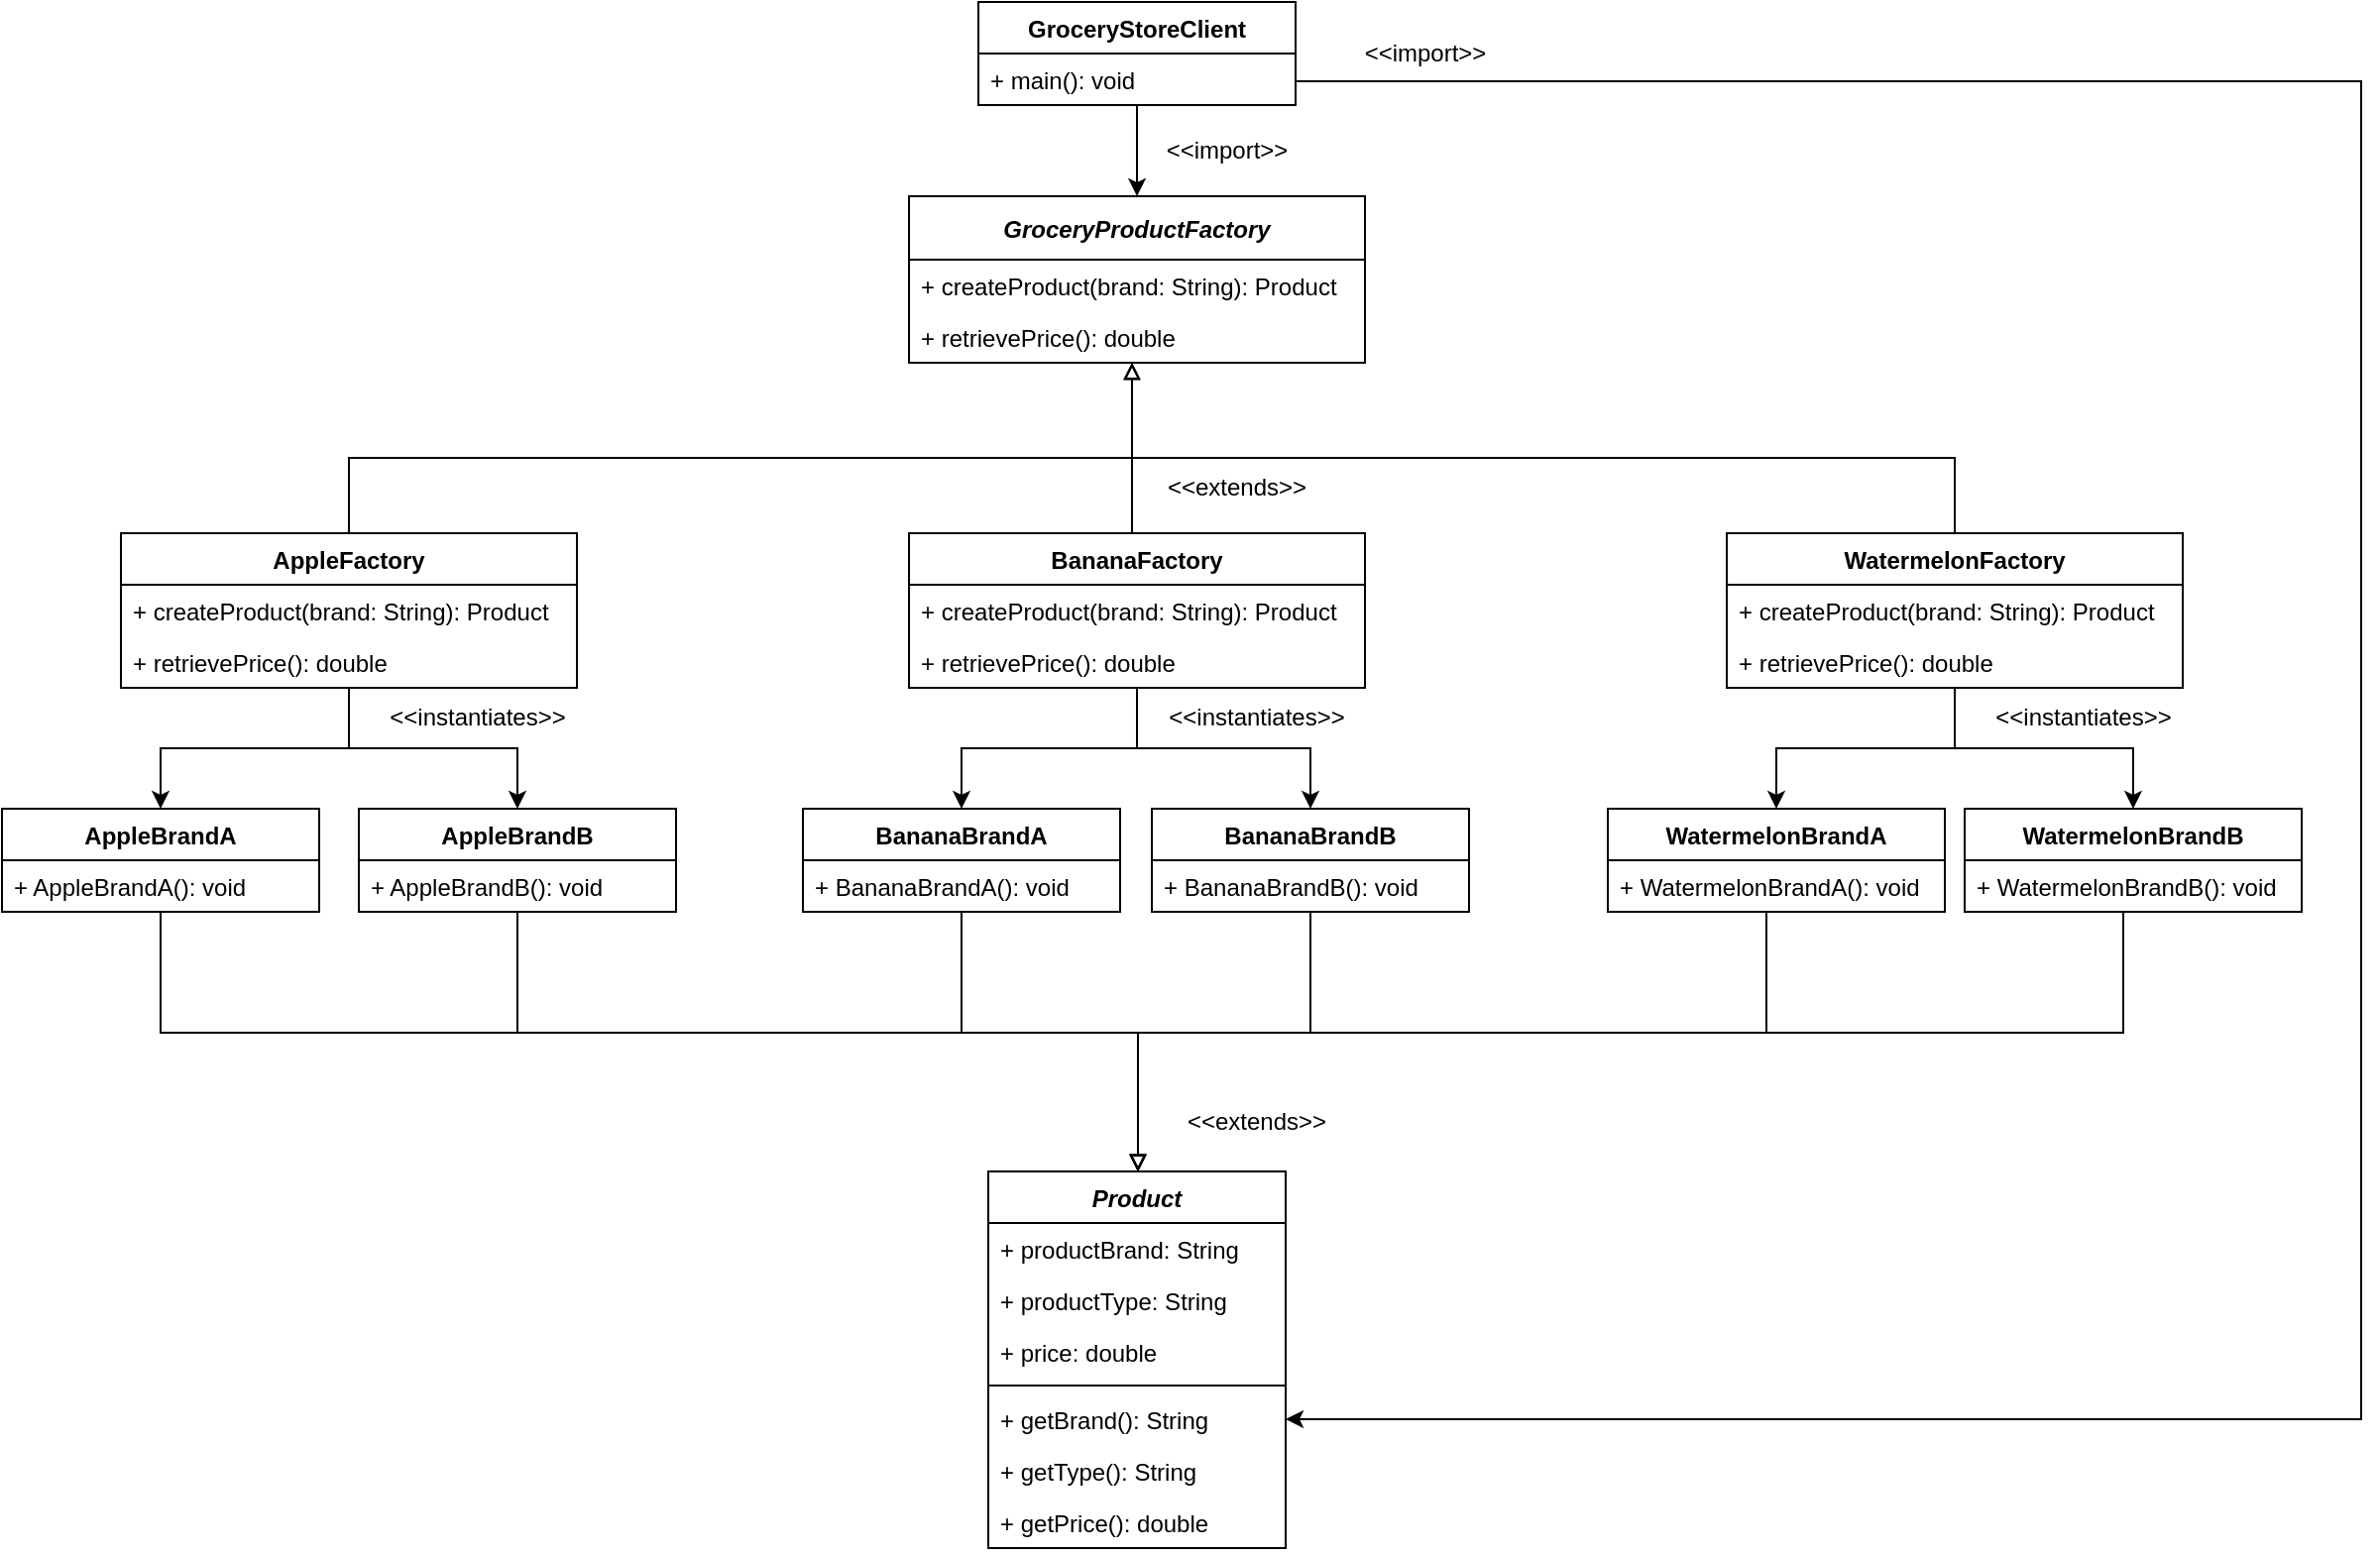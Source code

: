 <mxfile version="20.3.0" type="device" pages="3"><diagram id="hRQ8749bCgjX5-xJHxMm" name="Final Version"><mxGraphModel dx="1038" dy="649" grid="1" gridSize="10" guides="1" tooltips="1" connect="0" arrows="1" fold="1" page="1" pageScale="1" pageWidth="827" pageHeight="1169" math="0" shadow="0"><root><mxCell id="0"/><mxCell id="1" parent="0"/><mxCell id="YMmOtTDY3u9VK1Dxov4--88" style="edgeStyle=orthogonalEdgeStyle;rounded=0;orthogonalLoop=1;jettySize=auto;html=1;endArrow=block;endFill=0;" parent="1" source="YMmOtTDY3u9VK1Dxov4--63" target="YMmOtTDY3u9VK1Dxov4--29" edge="1"><mxGeometry relative="1" as="geometry"><Array as="points"><mxPoint x="670" y="620"/><mxPoint x="583" y="620"/></Array></mxGeometry></mxCell><mxCell id="YMmOtTDY3u9VK1Dxov4--89" style="edgeStyle=orthogonalEdgeStyle;rounded=0;orthogonalLoop=1;jettySize=auto;html=1;endArrow=block;endFill=0;" parent="1" source="YMmOtTDY3u9VK1Dxov4--55" target="YMmOtTDY3u9VK1Dxov4--29" edge="1"><mxGeometry relative="1" as="geometry"><Array as="points"><mxPoint x="494" y="620"/><mxPoint x="583" y="620"/></Array></mxGeometry></mxCell><mxCell id="YMmOtTDY3u9VK1Dxov4--90" style="edgeStyle=orthogonalEdgeStyle;rounded=0;orthogonalLoop=1;jettySize=auto;html=1;endArrow=block;endFill=0;" parent="1" source="YMmOtTDY3u9VK1Dxov4--69" target="YMmOtTDY3u9VK1Dxov4--29" edge="1"><mxGeometry relative="1" as="geometry"><Array as="points"><mxPoint x="270" y="620"/><mxPoint x="583" y="620"/></Array></mxGeometry></mxCell><mxCell id="YMmOtTDY3u9VK1Dxov4--91" style="edgeStyle=orthogonalEdgeStyle;rounded=0;orthogonalLoop=1;jettySize=auto;html=1;endArrow=block;endFill=0;" parent="1" source="YMmOtTDY3u9VK1Dxov4--66" target="YMmOtTDY3u9VK1Dxov4--29" edge="1"><mxGeometry relative="1" as="geometry"><Array as="points"><mxPoint x="90" y="620"/><mxPoint x="583" y="620"/></Array></mxGeometry></mxCell><mxCell id="YMmOtTDY3u9VK1Dxov4--92" style="edgeStyle=orthogonalEdgeStyle;rounded=0;orthogonalLoop=1;jettySize=auto;html=1;endArrow=block;endFill=0;" parent="1" source="YMmOtTDY3u9VK1Dxov4--72" target="YMmOtTDY3u9VK1Dxov4--29" edge="1"><mxGeometry relative="1" as="geometry"><Array as="points"><mxPoint x="900" y="620"/><mxPoint x="583" y="620"/></Array></mxGeometry></mxCell><mxCell id="YMmOtTDY3u9VK1Dxov4--93" style="edgeStyle=orthogonalEdgeStyle;rounded=0;orthogonalLoop=1;jettySize=auto;html=1;endArrow=block;endFill=0;" parent="1" source="YMmOtTDY3u9VK1Dxov4--75" target="YMmOtTDY3u9VK1Dxov4--29" edge="1"><mxGeometry relative="1" as="geometry"><Array as="points"><mxPoint x="1080" y="620"/><mxPoint x="583" y="620"/></Array></mxGeometry></mxCell><mxCell id="YMmOtTDY3u9VK1Dxov4--29" value="Product" style="swimlane;fontStyle=3;align=center;verticalAlign=top;childLayout=stackLayout;horizontal=1;startSize=26;horizontalStack=0;resizeParent=1;resizeParentMax=0;resizeLast=0;collapsible=1;marginBottom=0;strokeColor=default;" parent="1" vertex="1"><mxGeometry x="507.51" y="690" width="150" height="190" as="geometry"/></mxCell><mxCell id="YMmOtTDY3u9VK1Dxov4--33" value="+ productBrand: String" style="text;strokeColor=none;fillColor=none;align=left;verticalAlign=top;spacingLeft=4;spacingRight=4;overflow=hidden;rotatable=0;points=[[0,0.5],[1,0.5]];portConstraint=eastwest;" parent="YMmOtTDY3u9VK1Dxov4--29" vertex="1"><mxGeometry y="26" width="150" height="26" as="geometry"/></mxCell><mxCell id="gFteecimzGkgv9aFTSG7-1" value="+ productType: String" style="text;strokeColor=none;fillColor=none;align=left;verticalAlign=top;spacingLeft=4;spacingRight=4;overflow=hidden;rotatable=0;points=[[0,0.5],[1,0.5]];portConstraint=eastwest;" parent="YMmOtTDY3u9VK1Dxov4--29" vertex="1"><mxGeometry y="52" width="150" height="26" as="geometry"/></mxCell><mxCell id="YMmOtTDY3u9VK1Dxov4--30" value="+ price: double" style="text;strokeColor=none;fillColor=none;align=left;verticalAlign=top;spacingLeft=4;spacingRight=4;overflow=hidden;rotatable=0;points=[[0,0.5],[1,0.5]];portConstraint=eastwest;" parent="YMmOtTDY3u9VK1Dxov4--29" vertex="1"><mxGeometry y="78" width="150" height="26" as="geometry"/></mxCell><mxCell id="YMmOtTDY3u9VK1Dxov4--31" value="" style="line;strokeWidth=1;fillColor=none;align=left;verticalAlign=middle;spacingTop=-1;spacingLeft=3;spacingRight=3;rotatable=0;labelPosition=right;points=[];portConstraint=eastwest;strokeColor=inherit;" parent="YMmOtTDY3u9VK1Dxov4--29" vertex="1"><mxGeometry y="104" width="150" height="8" as="geometry"/></mxCell><mxCell id="YMmOtTDY3u9VK1Dxov4--34" value="+ getBrand(): String" style="text;strokeColor=none;fillColor=none;align=left;verticalAlign=top;spacingLeft=4;spacingRight=4;overflow=hidden;rotatable=0;points=[[0,0.5],[1,0.5]];portConstraint=eastwest;" parent="YMmOtTDY3u9VK1Dxov4--29" vertex="1"><mxGeometry y="112" width="150" height="26" as="geometry"/></mxCell><mxCell id="gFteecimzGkgv9aFTSG7-2" value="+ getType(): String" style="text;strokeColor=none;fillColor=none;align=left;verticalAlign=top;spacingLeft=4;spacingRight=4;overflow=hidden;rotatable=0;points=[[0,0.5],[1,0.5]];portConstraint=eastwest;" parent="YMmOtTDY3u9VK1Dxov4--29" vertex="1"><mxGeometry y="138" width="150" height="26" as="geometry"/></mxCell><mxCell id="YMmOtTDY3u9VK1Dxov4--35" value="+ getPrice(): double" style="text;strokeColor=none;fillColor=none;align=left;verticalAlign=top;spacingLeft=4;spacingRight=4;overflow=hidden;rotatable=0;points=[[0,0.5],[1,0.5]];portConstraint=eastwest;" parent="YMmOtTDY3u9VK1Dxov4--29" vertex="1"><mxGeometry y="164" width="150" height="26" as="geometry"/></mxCell><mxCell id="YMmOtTDY3u9VK1Dxov4--78" style="edgeStyle=orthogonalEdgeStyle;rounded=0;orthogonalLoop=1;jettySize=auto;html=1;entryX=0.5;entryY=0;entryDx=0;entryDy=0;" parent="1" source="YMmOtTDY3u9VK1Dxov4--37" target="YMmOtTDY3u9VK1Dxov4--42" edge="1"><mxGeometry relative="1" as="geometry"/></mxCell><mxCell id="YMmOtTDY3u9VK1Dxov4--101" style="edgeStyle=orthogonalEdgeStyle;rounded=0;orthogonalLoop=1;jettySize=auto;html=1;entryX=1;entryY=0.5;entryDx=0;entryDy=0;" parent="1" source="YMmOtTDY3u9VK1Dxov4--37" target="YMmOtTDY3u9VK1Dxov4--34" edge="1"><mxGeometry relative="1" as="geometry"><Array as="points"><mxPoint x="1200" y="140"/><mxPoint x="1200" y="815"/></Array><mxPoint x="720" y="860" as="targetPoint"/></mxGeometry></mxCell><mxCell id="YMmOtTDY3u9VK1Dxov4--37" value="GroceryStoreClient" style="swimlane;fontStyle=1;align=center;verticalAlign=top;childLayout=stackLayout;horizontal=1;startSize=26;horizontalStack=0;resizeParent=1;resizeParentMax=0;resizeLast=0;collapsible=1;marginBottom=0;strokeColor=default;" parent="1" vertex="1"><mxGeometry x="502.51" y="100" width="160" height="52" as="geometry"/></mxCell><mxCell id="YMmOtTDY3u9VK1Dxov4--40" value="+ main(): void" style="text;strokeColor=none;fillColor=none;align=left;verticalAlign=top;spacingLeft=4;spacingRight=4;overflow=hidden;rotatable=0;points=[[0,0.5],[1,0.5]];portConstraint=eastwest;" parent="YMmOtTDY3u9VK1Dxov4--37" vertex="1"><mxGeometry y="26" width="160" height="26" as="geometry"/></mxCell><mxCell id="YMmOtTDY3u9VK1Dxov4--79" style="edgeStyle=orthogonalEdgeStyle;rounded=0;orthogonalLoop=1;jettySize=auto;html=1;exitX=0.5;exitY=0;exitDx=0;exitDy=0;endArrow=block;endFill=0;" parent="1" source="YMmOtTDY3u9VK1Dxov4--46" target="YMmOtTDY3u9VK1Dxov4--42" edge="1"><mxGeometry relative="1" as="geometry"><Array as="points"><mxPoint x="580" y="368"/></Array></mxGeometry></mxCell><mxCell id="YMmOtTDY3u9VK1Dxov4--80" style="edgeStyle=orthogonalEdgeStyle;rounded=0;orthogonalLoop=1;jettySize=auto;html=1;exitX=0.5;exitY=0;exitDx=0;exitDy=0;endArrow=block;endFill=0;" parent="1" source="YMmOtTDY3u9VK1Dxov4--53" target="YMmOtTDY3u9VK1Dxov4--42" edge="1"><mxGeometry relative="1" as="geometry"><Array as="points"><mxPoint x="995" y="330"/><mxPoint x="580" y="330"/></Array></mxGeometry></mxCell><mxCell id="YMmOtTDY3u9VK1Dxov4--81" style="edgeStyle=orthogonalEdgeStyle;rounded=0;orthogonalLoop=1;jettySize=auto;html=1;exitX=0.5;exitY=0;exitDx=0;exitDy=0;endArrow=block;endFill=0;" parent="1" source="YMmOtTDY3u9VK1Dxov4--51" target="YMmOtTDY3u9VK1Dxov4--42" edge="1"><mxGeometry relative="1" as="geometry"><Array as="points"><mxPoint x="185" y="330"/><mxPoint x="580" y="330"/></Array></mxGeometry></mxCell><mxCell id="YMmOtTDY3u9VK1Dxov4--42" value="GroceryProductFactory" style="swimlane;fontStyle=3;align=center;verticalAlign=middle;childLayout=stackLayout;horizontal=1;startSize=32;horizontalStack=0;resizeParent=1;resizeParentMax=0;resizeLast=0;collapsible=1;marginBottom=0;strokeColor=default;" parent="1" vertex="1"><mxGeometry x="467.51" y="198" width="230" height="84" as="geometry"/></mxCell><mxCell id="YMmOtTDY3u9VK1Dxov4--45" value="+ createProduct(brand: String): Product" style="text;strokeColor=none;fillColor=none;align=left;verticalAlign=top;spacingLeft=4;spacingRight=4;overflow=hidden;rotatable=0;points=[[0,0.5],[1,0.5]];portConstraint=eastwest;" parent="YMmOtTDY3u9VK1Dxov4--42" vertex="1"><mxGeometry y="32" width="230" height="26" as="geometry"/></mxCell><mxCell id="gFteecimzGkgv9aFTSG7-14" value="+ retrievePrice(): double" style="text;strokeColor=none;fillColor=none;align=left;verticalAlign=top;spacingLeft=4;spacingRight=4;overflow=hidden;rotatable=0;points=[[0,0.5],[1,0.5]];portConstraint=eastwest;" parent="YMmOtTDY3u9VK1Dxov4--42" vertex="1"><mxGeometry y="58" width="230" height="26" as="geometry"/></mxCell><mxCell id="YMmOtTDY3u9VK1Dxov4--84" style="edgeStyle=orthogonalEdgeStyle;rounded=0;orthogonalLoop=1;jettySize=auto;html=1;entryX=0.5;entryY=0;entryDx=0;entryDy=0;" parent="1" source="YMmOtTDY3u9VK1Dxov4--46" target="YMmOtTDY3u9VK1Dxov4--55" edge="1"><mxGeometry relative="1" as="geometry"/></mxCell><mxCell id="YMmOtTDY3u9VK1Dxov4--85" style="edgeStyle=orthogonalEdgeStyle;rounded=0;orthogonalLoop=1;jettySize=auto;html=1;entryX=0.5;entryY=0;entryDx=0;entryDy=0;" parent="1" source="YMmOtTDY3u9VK1Dxov4--46" target="YMmOtTDY3u9VK1Dxov4--63" edge="1"><mxGeometry relative="1" as="geometry"/></mxCell><mxCell id="YMmOtTDY3u9VK1Dxov4--46" value="BananaFactory" style="swimlane;fontStyle=1;align=center;verticalAlign=top;childLayout=stackLayout;horizontal=1;startSize=26;horizontalStack=0;resizeParent=1;resizeParentMax=0;resizeLast=0;collapsible=1;marginBottom=0;strokeColor=default;" parent="1" vertex="1"><mxGeometry x="467.51" y="368" width="230" height="78" as="geometry"/></mxCell><mxCell id="YMmOtTDY3u9VK1Dxov4--50" value="+ createProduct(brand: String): Product" style="text;strokeColor=none;fillColor=none;align=left;verticalAlign=top;spacingLeft=4;spacingRight=4;overflow=hidden;rotatable=0;points=[[0,0.5],[1,0.5]];portConstraint=eastwest;" parent="YMmOtTDY3u9VK1Dxov4--46" vertex="1"><mxGeometry y="26" width="230" height="26" as="geometry"/></mxCell><mxCell id="gFteecimzGkgv9aFTSG7-11" value="+ retrievePrice(): double" style="text;strokeColor=none;fillColor=none;align=left;verticalAlign=top;spacingLeft=4;spacingRight=4;overflow=hidden;rotatable=0;points=[[0,0.5],[1,0.5]];portConstraint=eastwest;" parent="YMmOtTDY3u9VK1Dxov4--46" vertex="1"><mxGeometry y="52" width="230" height="26" as="geometry"/></mxCell><mxCell id="YMmOtTDY3u9VK1Dxov4--82" style="edgeStyle=orthogonalEdgeStyle;rounded=0;orthogonalLoop=1;jettySize=auto;html=1;entryX=0.5;entryY=0;entryDx=0;entryDy=0;" parent="1" source="YMmOtTDY3u9VK1Dxov4--51" target="YMmOtTDY3u9VK1Dxov4--66" edge="1"><mxGeometry relative="1" as="geometry"/></mxCell><mxCell id="YMmOtTDY3u9VK1Dxov4--83" style="edgeStyle=orthogonalEdgeStyle;rounded=0;orthogonalLoop=1;jettySize=auto;html=1;entryX=0.5;entryY=0;entryDx=0;entryDy=0;" parent="1" source="YMmOtTDY3u9VK1Dxov4--51" target="YMmOtTDY3u9VK1Dxov4--69" edge="1"><mxGeometry relative="1" as="geometry"/></mxCell><mxCell id="YMmOtTDY3u9VK1Dxov4--51" value="AppleFactory" style="swimlane;fontStyle=1;align=center;verticalAlign=top;childLayout=stackLayout;horizontal=1;startSize=26;horizontalStack=0;resizeParent=1;resizeParentMax=0;resizeLast=0;collapsible=1;marginBottom=0;strokeColor=default;" parent="1" vertex="1"><mxGeometry x="70" y="368" width="230" height="78" as="geometry"/></mxCell><mxCell id="YMmOtTDY3u9VK1Dxov4--52" value="+ createProduct(brand: String): Product" style="text;strokeColor=none;fillColor=none;align=left;verticalAlign=top;spacingLeft=4;spacingRight=4;overflow=hidden;rotatable=0;points=[[0,0.5],[1,0.5]];portConstraint=eastwest;" parent="YMmOtTDY3u9VK1Dxov4--51" vertex="1"><mxGeometry y="26" width="230" height="26" as="geometry"/></mxCell><mxCell id="gFteecimzGkgv9aFTSG7-12" value="+ retrievePrice(): double" style="text;strokeColor=none;fillColor=none;align=left;verticalAlign=top;spacingLeft=4;spacingRight=4;overflow=hidden;rotatable=0;points=[[0,0.5],[1,0.5]];portConstraint=eastwest;" parent="YMmOtTDY3u9VK1Dxov4--51" vertex="1"><mxGeometry y="52" width="230" height="26" as="geometry"/></mxCell><mxCell id="YMmOtTDY3u9VK1Dxov4--86" style="edgeStyle=orthogonalEdgeStyle;rounded=0;orthogonalLoop=1;jettySize=auto;html=1;entryX=0.5;entryY=0;entryDx=0;entryDy=0;" parent="1" source="YMmOtTDY3u9VK1Dxov4--53" target="YMmOtTDY3u9VK1Dxov4--72" edge="1"><mxGeometry relative="1" as="geometry"/></mxCell><mxCell id="YMmOtTDY3u9VK1Dxov4--87" style="edgeStyle=orthogonalEdgeStyle;rounded=0;orthogonalLoop=1;jettySize=auto;html=1;entryX=0.5;entryY=0;entryDx=0;entryDy=0;" parent="1" source="YMmOtTDY3u9VK1Dxov4--53" target="YMmOtTDY3u9VK1Dxov4--75" edge="1"><mxGeometry relative="1" as="geometry"/></mxCell><mxCell id="YMmOtTDY3u9VK1Dxov4--53" value="WatermelonFactory" style="swimlane;fontStyle=1;align=center;verticalAlign=top;childLayout=stackLayout;horizontal=1;startSize=26;horizontalStack=0;resizeParent=1;resizeParentMax=0;resizeLast=0;collapsible=1;marginBottom=0;strokeColor=default;" parent="1" vertex="1"><mxGeometry x="880" y="368" width="230" height="78" as="geometry"/></mxCell><mxCell id="YMmOtTDY3u9VK1Dxov4--54" value="+ createProduct(brand: String): Product" style="text;strokeColor=none;fillColor=none;align=left;verticalAlign=top;spacingLeft=4;spacingRight=4;overflow=hidden;rotatable=0;points=[[0,0.5],[1,0.5]];portConstraint=eastwest;" parent="YMmOtTDY3u9VK1Dxov4--53" vertex="1"><mxGeometry y="26" width="230" height="26" as="geometry"/></mxCell><mxCell id="gFteecimzGkgv9aFTSG7-13" value="+ retrievePrice(): double" style="text;strokeColor=none;fillColor=none;align=left;verticalAlign=top;spacingLeft=4;spacingRight=4;overflow=hidden;rotatable=0;points=[[0,0.5],[1,0.5]];portConstraint=eastwest;" parent="YMmOtTDY3u9VK1Dxov4--53" vertex="1"><mxGeometry y="52" width="230" height="26" as="geometry"/></mxCell><mxCell id="YMmOtTDY3u9VK1Dxov4--55" value="BananaBrandA" style="swimlane;fontStyle=1;align=center;verticalAlign=top;childLayout=stackLayout;horizontal=1;startSize=26;horizontalStack=0;resizeParent=1;resizeParentMax=0;resizeLast=0;collapsible=1;marginBottom=0;strokeColor=default;" parent="1" vertex="1"><mxGeometry x="414" y="507" width="160" height="52" as="geometry"/></mxCell><mxCell id="gFteecimzGkgv9aFTSG7-6" value="+ BananaBrandA(): void" style="text;strokeColor=none;fillColor=none;align=left;verticalAlign=top;spacingLeft=4;spacingRight=4;overflow=hidden;rotatable=0;points=[[0,0.5],[1,0.5]];portConstraint=eastwest;" parent="YMmOtTDY3u9VK1Dxov4--55" vertex="1"><mxGeometry y="26" width="160" height="26" as="geometry"/></mxCell><mxCell id="YMmOtTDY3u9VK1Dxov4--63" value="BananaBrandB" style="swimlane;fontStyle=1;align=center;verticalAlign=top;childLayout=stackLayout;horizontal=1;startSize=26;horizontalStack=0;resizeParent=1;resizeParentMax=0;resizeLast=0;collapsible=1;marginBottom=0;strokeColor=default;" parent="1" vertex="1"><mxGeometry x="590" y="507" width="160" height="52" as="geometry"/></mxCell><mxCell id="gFteecimzGkgv9aFTSG7-7" value="+ BananaBrandB(): void" style="text;strokeColor=none;fillColor=none;align=left;verticalAlign=top;spacingLeft=4;spacingRight=4;overflow=hidden;rotatable=0;points=[[0,0.5],[1,0.5]];portConstraint=eastwest;" parent="YMmOtTDY3u9VK1Dxov4--63" vertex="1"><mxGeometry y="26" width="160" height="26" as="geometry"/></mxCell><mxCell id="YMmOtTDY3u9VK1Dxov4--66" value="AppleBrandA" style="swimlane;fontStyle=1;align=center;verticalAlign=top;childLayout=stackLayout;horizontal=1;startSize=26;horizontalStack=0;resizeParent=1;resizeParentMax=0;resizeLast=0;collapsible=1;marginBottom=0;strokeColor=default;" parent="1" vertex="1"><mxGeometry x="10" y="507" width="160" height="52" as="geometry"/></mxCell><mxCell id="YMmOtTDY3u9VK1Dxov4--67" value="+ AppleBrandA(): void" style="text;strokeColor=none;fillColor=none;align=left;verticalAlign=top;spacingLeft=4;spacingRight=4;overflow=hidden;rotatable=0;points=[[0,0.5],[1,0.5]];portConstraint=eastwest;" parent="YMmOtTDY3u9VK1Dxov4--66" vertex="1"><mxGeometry y="26" width="160" height="26" as="geometry"/></mxCell><mxCell id="YMmOtTDY3u9VK1Dxov4--69" value="AppleBrandB" style="swimlane;fontStyle=1;align=center;verticalAlign=top;childLayout=stackLayout;horizontal=1;startSize=26;horizontalStack=0;resizeParent=1;resizeParentMax=0;resizeLast=0;collapsible=1;marginBottom=0;strokeColor=default;" parent="1" vertex="1"><mxGeometry x="190" y="507" width="160" height="52" as="geometry"/></mxCell><mxCell id="YMmOtTDY3u9VK1Dxov4--70" value="+ AppleBrandB(): void" style="text;strokeColor=none;fillColor=none;align=left;verticalAlign=top;spacingLeft=4;spacingRight=4;overflow=hidden;rotatable=0;points=[[0,0.5],[1,0.5]];portConstraint=eastwest;" parent="YMmOtTDY3u9VK1Dxov4--69" vertex="1"><mxGeometry y="26" width="160" height="26" as="geometry"/></mxCell><mxCell id="YMmOtTDY3u9VK1Dxov4--72" value="WatermelonBrandA" style="swimlane;fontStyle=1;align=center;verticalAlign=top;childLayout=stackLayout;horizontal=1;startSize=26;horizontalStack=0;resizeParent=1;resizeParentMax=0;resizeLast=0;collapsible=1;marginBottom=0;strokeColor=default;" parent="1" vertex="1"><mxGeometry x="820" y="507" width="170" height="52" as="geometry"/></mxCell><mxCell id="gFteecimzGkgv9aFTSG7-5" value="+ WatermelonBrandA(): void" style="text;strokeColor=none;fillColor=none;align=left;verticalAlign=top;spacingLeft=4;spacingRight=4;overflow=hidden;rotatable=0;points=[[0,0.5],[1,0.5]];portConstraint=eastwest;" parent="YMmOtTDY3u9VK1Dxov4--72" vertex="1"><mxGeometry y="26" width="170" height="26" as="geometry"/></mxCell><mxCell id="YMmOtTDY3u9VK1Dxov4--75" value="WatermelonBrandB" style="swimlane;fontStyle=1;align=center;verticalAlign=top;childLayout=stackLayout;horizontal=1;startSize=26;horizontalStack=0;resizeParent=1;resizeParentMax=0;resizeLast=0;collapsible=1;marginBottom=0;strokeColor=default;" parent="1" vertex="1"><mxGeometry x="1000" y="507" width="170" height="52" as="geometry"/></mxCell><mxCell id="gFteecimzGkgv9aFTSG7-8" value="+ WatermelonBrandB(): void" style="text;strokeColor=none;fillColor=none;align=left;verticalAlign=top;spacingLeft=4;spacingRight=4;overflow=hidden;rotatable=0;points=[[0,0.5],[1,0.5]];portConstraint=eastwest;" parent="YMmOtTDY3u9VK1Dxov4--75" vertex="1"><mxGeometry y="26" width="170" height="26" as="geometry"/></mxCell><mxCell id="YMmOtTDY3u9VK1Dxov4--94" value="&amp;lt;&amp;lt;extends&amp;gt;&amp;gt;" style="text;html=1;strokeColor=none;fillColor=none;align=center;verticalAlign=middle;whiteSpace=wrap;rounded=0;" parent="1" vertex="1"><mxGeometry x="612.51" y="650" width="60" height="30" as="geometry"/></mxCell><mxCell id="YMmOtTDY3u9VK1Dxov4--95" value="&amp;lt;&amp;lt;instantiates&amp;gt;&amp;gt;" style="text;html=1;strokeColor=none;fillColor=none;align=center;verticalAlign=middle;whiteSpace=wrap;rounded=0;" parent="1" vertex="1"><mxGeometry x="612.51" y="446" width="60" height="30" as="geometry"/></mxCell><mxCell id="YMmOtTDY3u9VK1Dxov4--96" value="&amp;lt;&amp;lt;instantiates&amp;gt;&amp;gt;" style="text;html=1;strokeColor=none;fillColor=none;align=center;verticalAlign=middle;whiteSpace=wrap;rounded=0;" parent="1" vertex="1"><mxGeometry x="1030" y="446" width="60" height="30" as="geometry"/></mxCell><mxCell id="YMmOtTDY3u9VK1Dxov4--97" value="&amp;lt;&amp;lt;instantiates&amp;gt;&amp;gt;" style="text;html=1;strokeColor=none;fillColor=none;align=center;verticalAlign=middle;whiteSpace=wrap;rounded=0;" parent="1" vertex="1"><mxGeometry x="220" y="446" width="60" height="30" as="geometry"/></mxCell><mxCell id="YMmOtTDY3u9VK1Dxov4--98" value="&amp;lt;&amp;lt;extends&amp;gt;&amp;gt;" style="text;html=1;strokeColor=none;fillColor=none;align=center;verticalAlign=middle;whiteSpace=wrap;rounded=0;" parent="1" vertex="1"><mxGeometry x="602.51" y="330" width="60" height="30" as="geometry"/></mxCell><mxCell id="YMmOtTDY3u9VK1Dxov4--100" value="&amp;lt;&amp;lt;import&amp;gt;&amp;gt;" style="text;html=1;strokeColor=none;fillColor=none;align=center;verticalAlign=middle;whiteSpace=wrap;rounded=0;" parent="1" vertex="1"><mxGeometry x="597.51" y="160" width="60" height="30" as="geometry"/></mxCell><mxCell id="YMmOtTDY3u9VK1Dxov4--102" value="&amp;lt;&amp;lt;import&amp;gt;&amp;gt;" style="text;html=1;strokeColor=none;fillColor=none;align=center;verticalAlign=middle;whiteSpace=wrap;rounded=0;" parent="1" vertex="1"><mxGeometry x="697.51" y="111" width="60" height="30" as="geometry"/></mxCell></root></mxGraphModel></diagram><diagram id="z3e6RuZdHNdnnFXx-_3k" name="Version 1"><mxGraphModel dx="1038" dy="649" grid="1" gridSize="10" guides="1" tooltips="1" connect="1" arrows="1" fold="1" page="1" pageScale="1" pageWidth="850" pageHeight="1100" math="0" shadow="0"><root><mxCell id="0"/><mxCell id="1" parent="0"/><mxCell id="DHgPMKx0CI0Ubn9m1zQo-5" value="GroceryProductFactory" style="swimlane;fontStyle=0;childLayout=stackLayout;horizontal=1;startSize=26;fillColor=none;horizontalStack=0;resizeParent=1;resizeParentMax=0;resizeLast=0;collapsible=1;marginBottom=0;" parent="1" vertex="1"><mxGeometry x="390" y="60" width="170" height="104" as="geometry"/></mxCell><mxCell id="DHgPMKx0CI0Ubn9m1zQo-6" value="+ createApples(): Product" style="text;strokeColor=none;fillColor=none;align=left;verticalAlign=top;spacingLeft=4;spacingRight=4;overflow=hidden;rotatable=0;points=[[0,0.5],[1,0.5]];portConstraint=eastwest;" parent="DHgPMKx0CI0Ubn9m1zQo-5" vertex="1"><mxGeometry y="26" width="170" height="26" as="geometry"/></mxCell><mxCell id="DHgPMKx0CI0Ubn9m1zQo-7" value="+ createBananas(): Product" style="text;strokeColor=none;fillColor=none;align=left;verticalAlign=top;spacingLeft=4;spacingRight=4;overflow=hidden;rotatable=0;points=[[0,0.5],[1,0.5]];portConstraint=eastwest;" parent="DHgPMKx0CI0Ubn9m1zQo-5" vertex="1"><mxGeometry y="52" width="170" height="26" as="geometry"/></mxCell><mxCell id="DHgPMKx0CI0Ubn9m1zQo-8" value="+ createWatermelon(): Product" style="text;strokeColor=none;fillColor=none;align=left;verticalAlign=top;spacingLeft=4;spacingRight=4;overflow=hidden;rotatable=0;points=[[0,0.5],[1,0.5]];portConstraint=eastwest;" parent="DHgPMKx0CI0Ubn9m1zQo-5" vertex="1"><mxGeometry y="78" width="170" height="26" as="geometry"/></mxCell><mxCell id="DHgPMKx0CI0Ubn9m1zQo-9" value="Grocery Store" style="html=1;" parent="1" vertex="1"><mxGeometry x="130" y="285" width="100" height="40" as="geometry"/></mxCell><mxCell id="DHgPMKx0CI0Ubn9m1zQo-17" value="Factory" style="swimlane;fontStyle=0;childLayout=stackLayout;horizontal=1;startSize=26;fillColor=none;horizontalStack=0;resizeParent=1;resizeParentMax=0;resizeLast=0;collapsible=1;marginBottom=0;" parent="1" vertex="1"><mxGeometry x="380" y="240" width="170" height="104" as="geometry"/></mxCell><mxCell id="DHgPMKx0CI0Ubn9m1zQo-18" value="+ createApples(): Product" style="text;strokeColor=none;fillColor=none;align=left;verticalAlign=top;spacingLeft=4;spacingRight=4;overflow=hidden;rotatable=0;points=[[0,0.5],[1,0.5]];portConstraint=eastwest;" parent="DHgPMKx0CI0Ubn9m1zQo-17" vertex="1"><mxGeometry y="26" width="170" height="26" as="geometry"/></mxCell><mxCell id="DHgPMKx0CI0Ubn9m1zQo-19" value="+ createBananas(): Product" style="text;strokeColor=none;fillColor=none;align=left;verticalAlign=top;spacingLeft=4;spacingRight=4;overflow=hidden;rotatable=0;points=[[0,0.5],[1,0.5]];portConstraint=eastwest;" parent="DHgPMKx0CI0Ubn9m1zQo-17" vertex="1"><mxGeometry y="52" width="170" height="26" as="geometry"/></mxCell><mxCell id="DHgPMKx0CI0Ubn9m1zQo-20" value="+ createWatermelon(): Product" style="text;strokeColor=none;fillColor=none;align=left;verticalAlign=top;spacingLeft=4;spacingRight=4;overflow=hidden;rotatable=0;points=[[0,0.5],[1,0.5]];portConstraint=eastwest;" parent="DHgPMKx0CI0Ubn9m1zQo-17" vertex="1"><mxGeometry y="78" width="170" height="26" as="geometry"/></mxCell><mxCell id="DHgPMKx0CI0Ubn9m1zQo-25" value="name" style="endArrow=block;endFill=1;html=1;align=left;verticalAlign=top;rounded=0;edgeStyle=orthogonalEdgeStyle;exitX=0.414;exitY=1.168;exitDx=0;exitDy=0;exitPerimeter=0;entryX=0.5;entryY=0;entryDx=0;entryDy=0;" parent="1" source="DHgPMKx0CI0Ubn9m1zQo-8" target="DHgPMKx0CI0Ubn9m1zQo-17" edge="1"><mxGeometry x="-1" relative="1" as="geometry"><mxPoint x="340" y="200" as="sourcePoint"/><mxPoint x="500" y="200" as="targetPoint"/><Array as="points"><mxPoint x="465" y="168"/></Array></mxGeometry></mxCell><mxCell id="DHgPMKx0CI0Ubn9m1zQo-26" value="1" style="edgeLabel;resizable=0;html=1;align=left;verticalAlign=bottom;" parent="DHgPMKx0CI0Ubn9m1zQo-25" connectable="0" vertex="1"><mxGeometry x="-1" relative="1" as="geometry"/></mxCell><mxCell id="DHgPMKx0CI0Ubn9m1zQo-27" value="«interface»&lt;br&gt;&lt;b&gt;Apples&lt;/b&gt;" style="html=1;" parent="1" vertex="1"><mxGeometry x="290" y="390" width="110" height="50" as="geometry"/></mxCell><mxCell id="DHgPMKx0CI0Ubn9m1zQo-28" value="«interface»&lt;br&gt;&lt;b&gt;Watermelon&lt;/b&gt;" style="html=1;" parent="1" vertex="1"><mxGeometry x="560" y="390" width="110" height="50" as="geometry"/></mxCell><mxCell id="DHgPMKx0CI0Ubn9m1zQo-29" value="«interface»&lt;br&gt;&lt;b&gt;Bananas&lt;/b&gt;" style="html=1;" parent="1" vertex="1"><mxGeometry x="425" y="390" width="110" height="50" as="geometry"/></mxCell><mxCell id="DHgPMKx0CI0Ubn9m1zQo-30" value="" style="endArrow=none;html=1;rounded=0;exitX=0.5;exitY=0;exitDx=0;exitDy=0;entryX=0.25;entryY=1;entryDx=0;entryDy=0;" parent="1" source="DHgPMKx0CI0Ubn9m1zQo-27" target="DHgPMKx0CI0Ubn9m1zQo-17" edge="1"><mxGeometry width="50" height="50" relative="1" as="geometry"><mxPoint x="400" y="290" as="sourcePoint"/><mxPoint x="450" y="240" as="targetPoint"/></mxGeometry></mxCell><mxCell id="DHgPMKx0CI0Ubn9m1zQo-31" value="" style="endArrow=none;html=1;rounded=0;exitX=0.5;exitY=0;exitDx=0;exitDy=0;entryX=0.5;entryY=1;entryDx=0;entryDy=0;" parent="1" source="DHgPMKx0CI0Ubn9m1zQo-29" target="DHgPMKx0CI0Ubn9m1zQo-17" edge="1"><mxGeometry width="50" height="50" relative="1" as="geometry"><mxPoint x="400" y="290" as="sourcePoint"/><mxPoint x="450" y="240" as="targetPoint"/></mxGeometry></mxCell><mxCell id="DHgPMKx0CI0Ubn9m1zQo-32" value="" style="endArrow=none;html=1;rounded=0;entryX=0.847;entryY=1.106;entryDx=0;entryDy=0;entryPerimeter=0;exitX=0.5;exitY=0;exitDx=0;exitDy=0;" parent="1" source="DHgPMKx0CI0Ubn9m1zQo-28" target="DHgPMKx0CI0Ubn9m1zQo-20" edge="1"><mxGeometry width="50" height="50" relative="1" as="geometry"><mxPoint x="400" y="400" as="sourcePoint"/><mxPoint x="530" y="370" as="targetPoint"/></mxGeometry></mxCell><mxCell id="DHgPMKx0CI0Ubn9m1zQo-33" value="" style="endArrow=classic;html=1;rounded=0;exitX=1;exitY=0.5;exitDx=0;exitDy=0;entryX=0;entryY=0.5;entryDx=0;entryDy=0;" parent="1" source="DHgPMKx0CI0Ubn9m1zQo-9" target="DHgPMKx0CI0Ubn9m1zQo-19" edge="1"><mxGeometry width="50" height="50" relative="1" as="geometry"><mxPoint x="400" y="400" as="sourcePoint"/><mxPoint x="450" y="350" as="targetPoint"/></mxGeometry></mxCell><mxCell id="DHgPMKx0CI0Ubn9m1zQo-34" value="" style="endArrow=classic;html=1;rounded=0;exitX=0.25;exitY=1;exitDx=0;exitDy=0;entryX=0;entryY=0.5;entryDx=0;entryDy=0;" parent="1" source="DHgPMKx0CI0Ubn9m1zQo-9" target="DHgPMKx0CI0Ubn9m1zQo-27" edge="1"><mxGeometry width="50" height="50" relative="1" as="geometry"><mxPoint x="400" y="400" as="sourcePoint"/><mxPoint x="450" y="370" as="targetPoint"/><Array as="points"><mxPoint x="155" y="420"/></Array></mxGeometry></mxCell><mxCell id="DHgPMKx0CI0Ubn9m1zQo-35" value="" style="endArrow=classic;html=1;rounded=0;entryX=0.5;entryY=1;entryDx=0;entryDy=0;exitX=0.5;exitY=1;exitDx=0;exitDy=0;" parent="1" source="DHgPMKx0CI0Ubn9m1zQo-9" target="DHgPMKx0CI0Ubn9m1zQo-29" edge="1"><mxGeometry width="50" height="50" relative="1" as="geometry"><mxPoint x="410" y="550" as="sourcePoint"/><mxPoint x="460" y="500" as="targetPoint"/><Array as="points"><mxPoint x="180" y="490"/></Array></mxGeometry></mxCell><mxCell id="DHgPMKx0CI0Ubn9m1zQo-36" value="" style="endArrow=classic;html=1;rounded=0;exitX=0.75;exitY=1;exitDx=0;exitDy=0;entryX=0.25;entryY=1;entryDx=0;entryDy=0;" parent="1" source="DHgPMKx0CI0Ubn9m1zQo-9" target="DHgPMKx0CI0Ubn9m1zQo-28" edge="1"><mxGeometry width="50" height="50" relative="1" as="geometry"><mxPoint x="400" y="410" as="sourcePoint"/><mxPoint x="450" y="360" as="targetPoint"/><Array as="points"><mxPoint x="200" y="510"/></Array></mxGeometry></mxCell></root></mxGraphModel></diagram><diagram id="QtsYn4bj4oc5DHTLsVFV" name="Version 2"><mxGraphModel dx="1038" dy="649" grid="1" gridSize="10" guides="1" tooltips="1" connect="1" arrows="1" fold="1" page="1" pageScale="1" pageWidth="850" pageHeight="1100" math="0" shadow="0"><root><mxCell id="0"/><mxCell id="1" parent="0"/><mxCell id="n8LEOSQUHQdJCG8Pz2-q-23" style="edgeStyle=orthogonalEdgeStyle;rounded=0;orthogonalLoop=1;jettySize=auto;html=1;entryX=0.5;entryY=0;entryDx=0;entryDy=0;" parent="1" source="pnrxKaVWopA57-VRJcmi-22" target="n8LEOSQUHQdJCG8Pz2-q-4" edge="1"><mxGeometry relative="1" as="geometry"/></mxCell><mxCell id="n8LEOSQUHQdJCG8Pz2-q-24" style="edgeStyle=orthogonalEdgeStyle;rounded=0;orthogonalLoop=1;jettySize=auto;html=1;entryX=0.5;entryY=0;entryDx=0;entryDy=0;" parent="1" source="pnrxKaVWopA57-VRJcmi-22" target="n8LEOSQUHQdJCG8Pz2-q-3" edge="1"><mxGeometry relative="1" as="geometry"/></mxCell><mxCell id="n8LEOSQUHQdJCG8Pz2-q-27" style="edgeStyle=orthogonalEdgeStyle;rounded=0;orthogonalLoop=1;jettySize=auto;html=1;" parent="1" source="pnrxKaVWopA57-VRJcmi-22" target="pnrxKaVWopA57-VRJcmi-27" edge="1"><mxGeometry relative="1" as="geometry"/></mxCell><mxCell id="pnrxKaVWopA57-VRJcmi-22" value="GroceryProductFactory" style="swimlane;fontStyle=0;childLayout=stackLayout;horizontal=1;startSize=26;fillColor=none;horizontalStack=0;resizeParent=1;resizeParentMax=0;resizeLast=0;collapsible=1;marginBottom=0;" parent="1" vertex="1"><mxGeometry x="357.5" y="460" width="190" height="104" as="geometry"/></mxCell><mxCell id="pnrxKaVWopA57-VRJcmi-23" value="+ createApple(): Product" style="text;strokeColor=none;fillColor=none;align=left;verticalAlign=top;spacingLeft=4;spacingRight=4;overflow=hidden;rotatable=0;points=[[0,0.5],[1,0.5]];portConstraint=eastwest;" parent="pnrxKaVWopA57-VRJcmi-22" vertex="1"><mxGeometry y="26" width="190" height="26" as="geometry"/></mxCell><mxCell id="pnrxKaVWopA57-VRJcmi-24" value="+ createBanana(): Product" style="text;strokeColor=none;fillColor=none;align=left;verticalAlign=top;spacingLeft=4;spacingRight=4;overflow=hidden;rotatable=0;points=[[0,0.5],[1,0.5]];portConstraint=eastwest;" parent="pnrxKaVWopA57-VRJcmi-22" vertex="1"><mxGeometry y="52" width="190" height="26" as="geometry"/></mxCell><mxCell id="pnrxKaVWopA57-VRJcmi-25" value="+ createWatermelon(): Product" style="text;strokeColor=none;fillColor=none;align=left;verticalAlign=top;spacingLeft=4;spacingRight=4;overflow=hidden;rotatable=0;points=[[0,0.5],[1,0.5]];portConstraint=eastwest;" parent="pnrxKaVWopA57-VRJcmi-22" vertex="1"><mxGeometry y="78" width="190" height="26" as="geometry"/></mxCell><mxCell id="n8LEOSQUHQdJCG8Pz2-q-8" style="edgeStyle=orthogonalEdgeStyle;rounded=0;orthogonalLoop=1;jettySize=auto;html=1;exitX=0.5;exitY=1;exitDx=0;exitDy=0;entryX=0.5;entryY=0;entryDx=0;entryDy=0;" parent="1" target="pnrxKaVWopA57-VRJcmi-27" edge="1"><mxGeometry relative="1" as="geometry"><mxPoint x="452.5" y="270" as="sourcePoint"/></mxGeometry></mxCell><mxCell id="n8LEOSQUHQdJCG8Pz2-q-9" style="edgeStyle=orthogonalEdgeStyle;rounded=0;orthogonalLoop=1;jettySize=auto;html=1;exitX=1;exitY=0.5;exitDx=0;exitDy=0;entryX=0.5;entryY=1;entryDx=0;entryDy=0;" parent="1" target="pnrxKaVWopA57-VRJcmi-34" edge="1"><mxGeometry relative="1" as="geometry"><mxPoint x="522.5" y="240" as="sourcePoint"/><Array as="points"><mxPoint x="523" y="230"/><mxPoint x="990" y="230"/><mxPoint x="990" y="840"/><mxPoint x="735" y="840"/></Array></mxGeometry></mxCell><mxCell id="n8LEOSQUHQdJCG8Pz2-q-11" style="edgeStyle=orthogonalEdgeStyle;rounded=0;orthogonalLoop=1;jettySize=auto;html=1;entryX=0.5;entryY=1;entryDx=0;entryDy=0;" parent="1" target="pnrxKaVWopA57-VRJcmi-35" edge="1"><mxGeometry relative="1" as="geometry"><mxPoint x="522.5" y="240" as="sourcePoint"/><Array as="points"><mxPoint x="523" y="230"/><mxPoint x="990" y="230"/><mxPoint x="990" y="840"/><mxPoint x="453" y="840"/></Array></mxGeometry></mxCell><mxCell id="n8LEOSQUHQdJCG8Pz2-q-12" style="edgeStyle=orthogonalEdgeStyle;rounded=0;orthogonalLoop=1;jettySize=auto;html=1;entryX=0.5;entryY=1;entryDx=0;entryDy=0;" parent="1" target="pnrxKaVWopA57-VRJcmi-33" edge="1"><mxGeometry relative="1" as="geometry"><mxPoint x="522.5" y="240" as="sourcePoint"/><Array as="points"><mxPoint x="523" y="230"/><mxPoint x="990" y="230"/><mxPoint x="990" y="840"/><mxPoint x="195" y="840"/></Array></mxGeometry></mxCell><mxCell id="pnrxKaVWopA57-VRJcmi-27" value="&lt;&lt;interface&gt;&gt;&#10;AbstractFactory" style="swimlane;fontStyle=0;childLayout=stackLayout;horizontal=1;startSize=40;fillColor=none;horizontalStack=0;resizeParent=1;resizeParentMax=0;resizeLast=0;collapsible=1;marginBottom=0;" parent="1" vertex="1"><mxGeometry x="340" y="310" width="225" height="118" as="geometry"/></mxCell><mxCell id="pnrxKaVWopA57-VRJcmi-28" value="+ createApple(): Product" style="text;strokeColor=none;fillColor=none;align=left;verticalAlign=top;spacingLeft=4;spacingRight=4;overflow=hidden;rotatable=0;points=[[0,0.5],[1,0.5]];portConstraint=eastwest;" parent="pnrxKaVWopA57-VRJcmi-27" vertex="1"><mxGeometry y="40" width="225" height="26" as="geometry"/></mxCell><mxCell id="pnrxKaVWopA57-VRJcmi-29" value="+ createBanana(): Product" style="text;strokeColor=none;fillColor=none;align=left;verticalAlign=top;spacingLeft=4;spacingRight=4;overflow=hidden;rotatable=0;points=[[0,0.5],[1,0.5]];portConstraint=eastwest;" parent="pnrxKaVWopA57-VRJcmi-27" vertex="1"><mxGeometry y="66" width="225" height="26" as="geometry"/></mxCell><mxCell id="pnrxKaVWopA57-VRJcmi-30" value="+ createWatermelon(): Product" style="text;strokeColor=none;fillColor=none;align=left;verticalAlign=top;spacingLeft=4;spacingRight=4;overflow=hidden;rotatable=0;points=[[0,0.5],[1,0.5]];portConstraint=eastwest;" parent="pnrxKaVWopA57-VRJcmi-27" vertex="1"><mxGeometry y="92" width="225" height="26" as="geometry"/></mxCell><mxCell id="pnrxKaVWopA57-VRJcmi-33" value="«interface»&lt;br&gt;&lt;b&gt;Apple&lt;/b&gt;" style="html=1;" parent="1" vertex="1"><mxGeometry x="140" y="720" width="110" height="50" as="geometry"/></mxCell><mxCell id="pnrxKaVWopA57-VRJcmi-34" value="«interface»&lt;br&gt;&lt;b&gt;Watermelon&lt;/b&gt;" style="html=1;" parent="1" vertex="1"><mxGeometry x="680" y="720" width="110" height="50" as="geometry"/></mxCell><mxCell id="pnrxKaVWopA57-VRJcmi-35" value="«interface»&lt;br&gt;&lt;b&gt;Banana&lt;/b&gt;" style="html=1;" parent="1" vertex="1"><mxGeometry x="397.5" y="720" width="110" height="50" as="geometry"/></mxCell><mxCell id="n8LEOSQUHQdJCG8Pz2-q-15" style="edgeStyle=orthogonalEdgeStyle;rounded=0;orthogonalLoop=1;jettySize=auto;html=1;exitX=0.5;exitY=1;exitDx=0;exitDy=0;entryX=0.5;entryY=0;entryDx=0;entryDy=0;" parent="1" source="n8LEOSQUHQdJCG8Pz2-q-1" target="pnrxKaVWopA57-VRJcmi-33" edge="1"><mxGeometry relative="1" as="geometry"/></mxCell><mxCell id="n8LEOSQUHQdJCG8Pz2-q-1" value="AppleTypeA" style="rounded=0;whiteSpace=wrap;html=1;" parent="1" vertex="1"><mxGeometry x="100" y="640" width="80" height="40" as="geometry"/></mxCell><mxCell id="n8LEOSQUHQdJCG8Pz2-q-13" style="edgeStyle=orthogonalEdgeStyle;rounded=0;orthogonalLoop=1;jettySize=auto;html=1;exitX=0.5;exitY=1;exitDx=0;exitDy=0;entryX=0.5;entryY=0;entryDx=0;entryDy=0;" parent="1" source="n8LEOSQUHQdJCG8Pz2-q-2" target="pnrxKaVWopA57-VRJcmi-33" edge="1"><mxGeometry relative="1" as="geometry"/></mxCell><mxCell id="n8LEOSQUHQdJCG8Pz2-q-2" value="AppleTypeB" style="rounded=0;whiteSpace=wrap;html=1;" parent="1" vertex="1"><mxGeometry x="210" y="640" width="80" height="40" as="geometry"/></mxCell><mxCell id="n8LEOSQUHQdJCG8Pz2-q-16" style="edgeStyle=orthogonalEdgeStyle;rounded=0;orthogonalLoop=1;jettySize=auto;html=1;entryX=0.5;entryY=0;entryDx=0;entryDy=0;" parent="1" source="n8LEOSQUHQdJCG8Pz2-q-3" target="pnrxKaVWopA57-VRJcmi-35" edge="1"><mxGeometry relative="1" as="geometry"/></mxCell><mxCell id="n8LEOSQUHQdJCG8Pz2-q-3" value="BananaTypeA" style="rounded=0;whiteSpace=wrap;html=1;" parent="1" vertex="1"><mxGeometry x="357.5" y="640" width="92.5" height="40" as="geometry"/></mxCell><mxCell id="n8LEOSQUHQdJCG8Pz2-q-17" style="edgeStyle=orthogonalEdgeStyle;rounded=0;orthogonalLoop=1;jettySize=auto;html=1;" parent="1" source="n8LEOSQUHQdJCG8Pz2-q-4" target="pnrxKaVWopA57-VRJcmi-35" edge="1"><mxGeometry relative="1" as="geometry"/></mxCell><mxCell id="n8LEOSQUHQdJCG8Pz2-q-4" value="BananaTypeB" style="rounded=0;whiteSpace=wrap;html=1;" parent="1" vertex="1"><mxGeometry x="467.5" y="640" width="92.5" height="40" as="geometry"/></mxCell><mxCell id="n8LEOSQUHQdJCG8Pz2-q-18" style="edgeStyle=orthogonalEdgeStyle;rounded=0;orthogonalLoop=1;jettySize=auto;html=1;" parent="1" source="n8LEOSQUHQdJCG8Pz2-q-5" target="pnrxKaVWopA57-VRJcmi-34" edge="1"><mxGeometry relative="1" as="geometry"/></mxCell><mxCell id="n8LEOSQUHQdJCG8Pz2-q-5" value="WatermelonTypeA" style="rounded=0;whiteSpace=wrap;html=1;" parent="1" vertex="1"><mxGeometry x="600" y="640" width="120" height="40" as="geometry"/></mxCell><mxCell id="n8LEOSQUHQdJCG8Pz2-q-19" style="edgeStyle=orthogonalEdgeStyle;rounded=0;orthogonalLoop=1;jettySize=auto;html=1;entryX=0.5;entryY=0;entryDx=0;entryDy=0;" parent="1" source="n8LEOSQUHQdJCG8Pz2-q-6" target="pnrxKaVWopA57-VRJcmi-34" edge="1"><mxGeometry relative="1" as="geometry"/></mxCell><mxCell id="n8LEOSQUHQdJCG8Pz2-q-6" value="WatermelonTypeB" style="rounded=0;whiteSpace=wrap;html=1;" parent="1" vertex="1"><mxGeometry x="740" y="640" width="130" height="40" as="geometry"/></mxCell><mxCell id="n8LEOSQUHQdJCG8Pz2-q-20" style="edgeStyle=orthogonalEdgeStyle;rounded=0;orthogonalLoop=1;jettySize=auto;html=1;" parent="1" source="pnrxKaVWopA57-VRJcmi-24" target="n8LEOSQUHQdJCG8Pz2-q-6" edge="1"><mxGeometry relative="1" as="geometry"/></mxCell><mxCell id="n8LEOSQUHQdJCG8Pz2-q-21" style="edgeStyle=orthogonalEdgeStyle;rounded=0;orthogonalLoop=1;jettySize=auto;html=1;entryX=0.5;entryY=0;entryDx=0;entryDy=0;" parent="1" source="pnrxKaVWopA57-VRJcmi-24" target="n8LEOSQUHQdJCG8Pz2-q-5" edge="1"><mxGeometry relative="1" as="geometry"/></mxCell><mxCell id="n8LEOSQUHQdJCG8Pz2-q-25" style="edgeStyle=orthogonalEdgeStyle;rounded=0;orthogonalLoop=1;jettySize=auto;html=1;entryX=0.5;entryY=0;entryDx=0;entryDy=0;" parent="1" source="pnrxKaVWopA57-VRJcmi-24" target="n8LEOSQUHQdJCG8Pz2-q-2" edge="1"><mxGeometry relative="1" as="geometry"/></mxCell><mxCell id="n8LEOSQUHQdJCG8Pz2-q-26" style="edgeStyle=orthogonalEdgeStyle;rounded=0;orthogonalLoop=1;jettySize=auto;html=1;entryX=0.5;entryY=0;entryDx=0;entryDy=0;" parent="1" source="pnrxKaVWopA57-VRJcmi-24" target="n8LEOSQUHQdJCG8Pz2-q-1" edge="1"><mxGeometry relative="1" as="geometry"/></mxCell><mxCell id="n8LEOSQUHQdJCG8Pz2-q-40" value="GroceryStoreClient" style="swimlane;fontStyle=0;childLayout=stackLayout;horizontal=1;startSize=30;horizontalStack=0;resizeParent=1;resizeParentMax=0;resizeLast=0;collapsible=1;marginBottom=0;" parent="1" vertex="1"><mxGeometry x="382.5" y="210" width="140" height="60" as="geometry"/></mxCell><mxCell id="n8LEOSQUHQdJCG8Pz2-q-41" value="+ main(): void" style="text;strokeColor=none;fillColor=none;align=left;verticalAlign=middle;spacingLeft=4;spacingRight=4;overflow=hidden;points=[[0,0.5],[1,0.5]];portConstraint=eastwest;rotatable=0;" parent="n8LEOSQUHQdJCG8Pz2-q-40" vertex="1"><mxGeometry y="30" width="140" height="30" as="geometry"/></mxCell></root></mxGraphModel></diagram></mxfile>